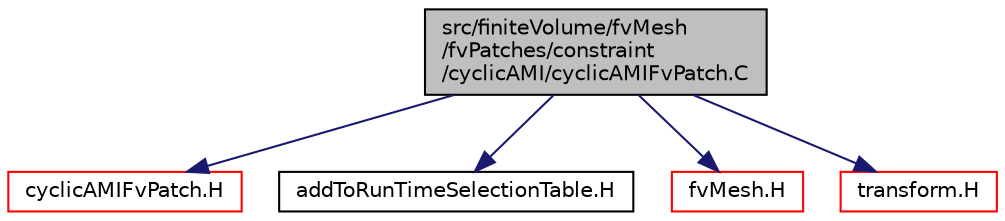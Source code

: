 digraph "src/finiteVolume/fvMesh/fvPatches/constraint/cyclicAMI/cyclicAMIFvPatch.C"
{
  bgcolor="transparent";
  edge [fontname="Helvetica",fontsize="10",labelfontname="Helvetica",labelfontsize="10"];
  node [fontname="Helvetica",fontsize="10",shape=record];
  Node0 [label="src/finiteVolume/fvMesh\l/fvPatches/constraint\l/cyclicAMI/cyclicAMIFvPatch.C",height=0.2,width=0.4,color="black", fillcolor="grey75", style="filled", fontcolor="black"];
  Node0 -> Node1 [color="midnightblue",fontsize="10",style="solid",fontname="Helvetica"];
  Node1 [label="cyclicAMIFvPatch.H",height=0.2,width=0.4,color="red",URL="$a03776.html"];
  Node0 -> Node234 [color="midnightblue",fontsize="10",style="solid",fontname="Helvetica"];
  Node234 [label="addToRunTimeSelectionTable.H",height=0.2,width=0.4,color="black",URL="$a09989.html",tooltip="Macros for easy insertion into run-time selection tables. "];
  Node0 -> Node235 [color="midnightblue",fontsize="10",style="solid",fontname="Helvetica"];
  Node235 [label="fvMesh.H",height=0.2,width=0.4,color="red",URL="$a03719.html"];
  Node0 -> Node312 [color="midnightblue",fontsize="10",style="solid",fontname="Helvetica"];
  Node312 [label="transform.H",height=0.2,width=0.4,color="red",URL="$a13637.html",tooltip="3D tensor transformation operations. "];
}

